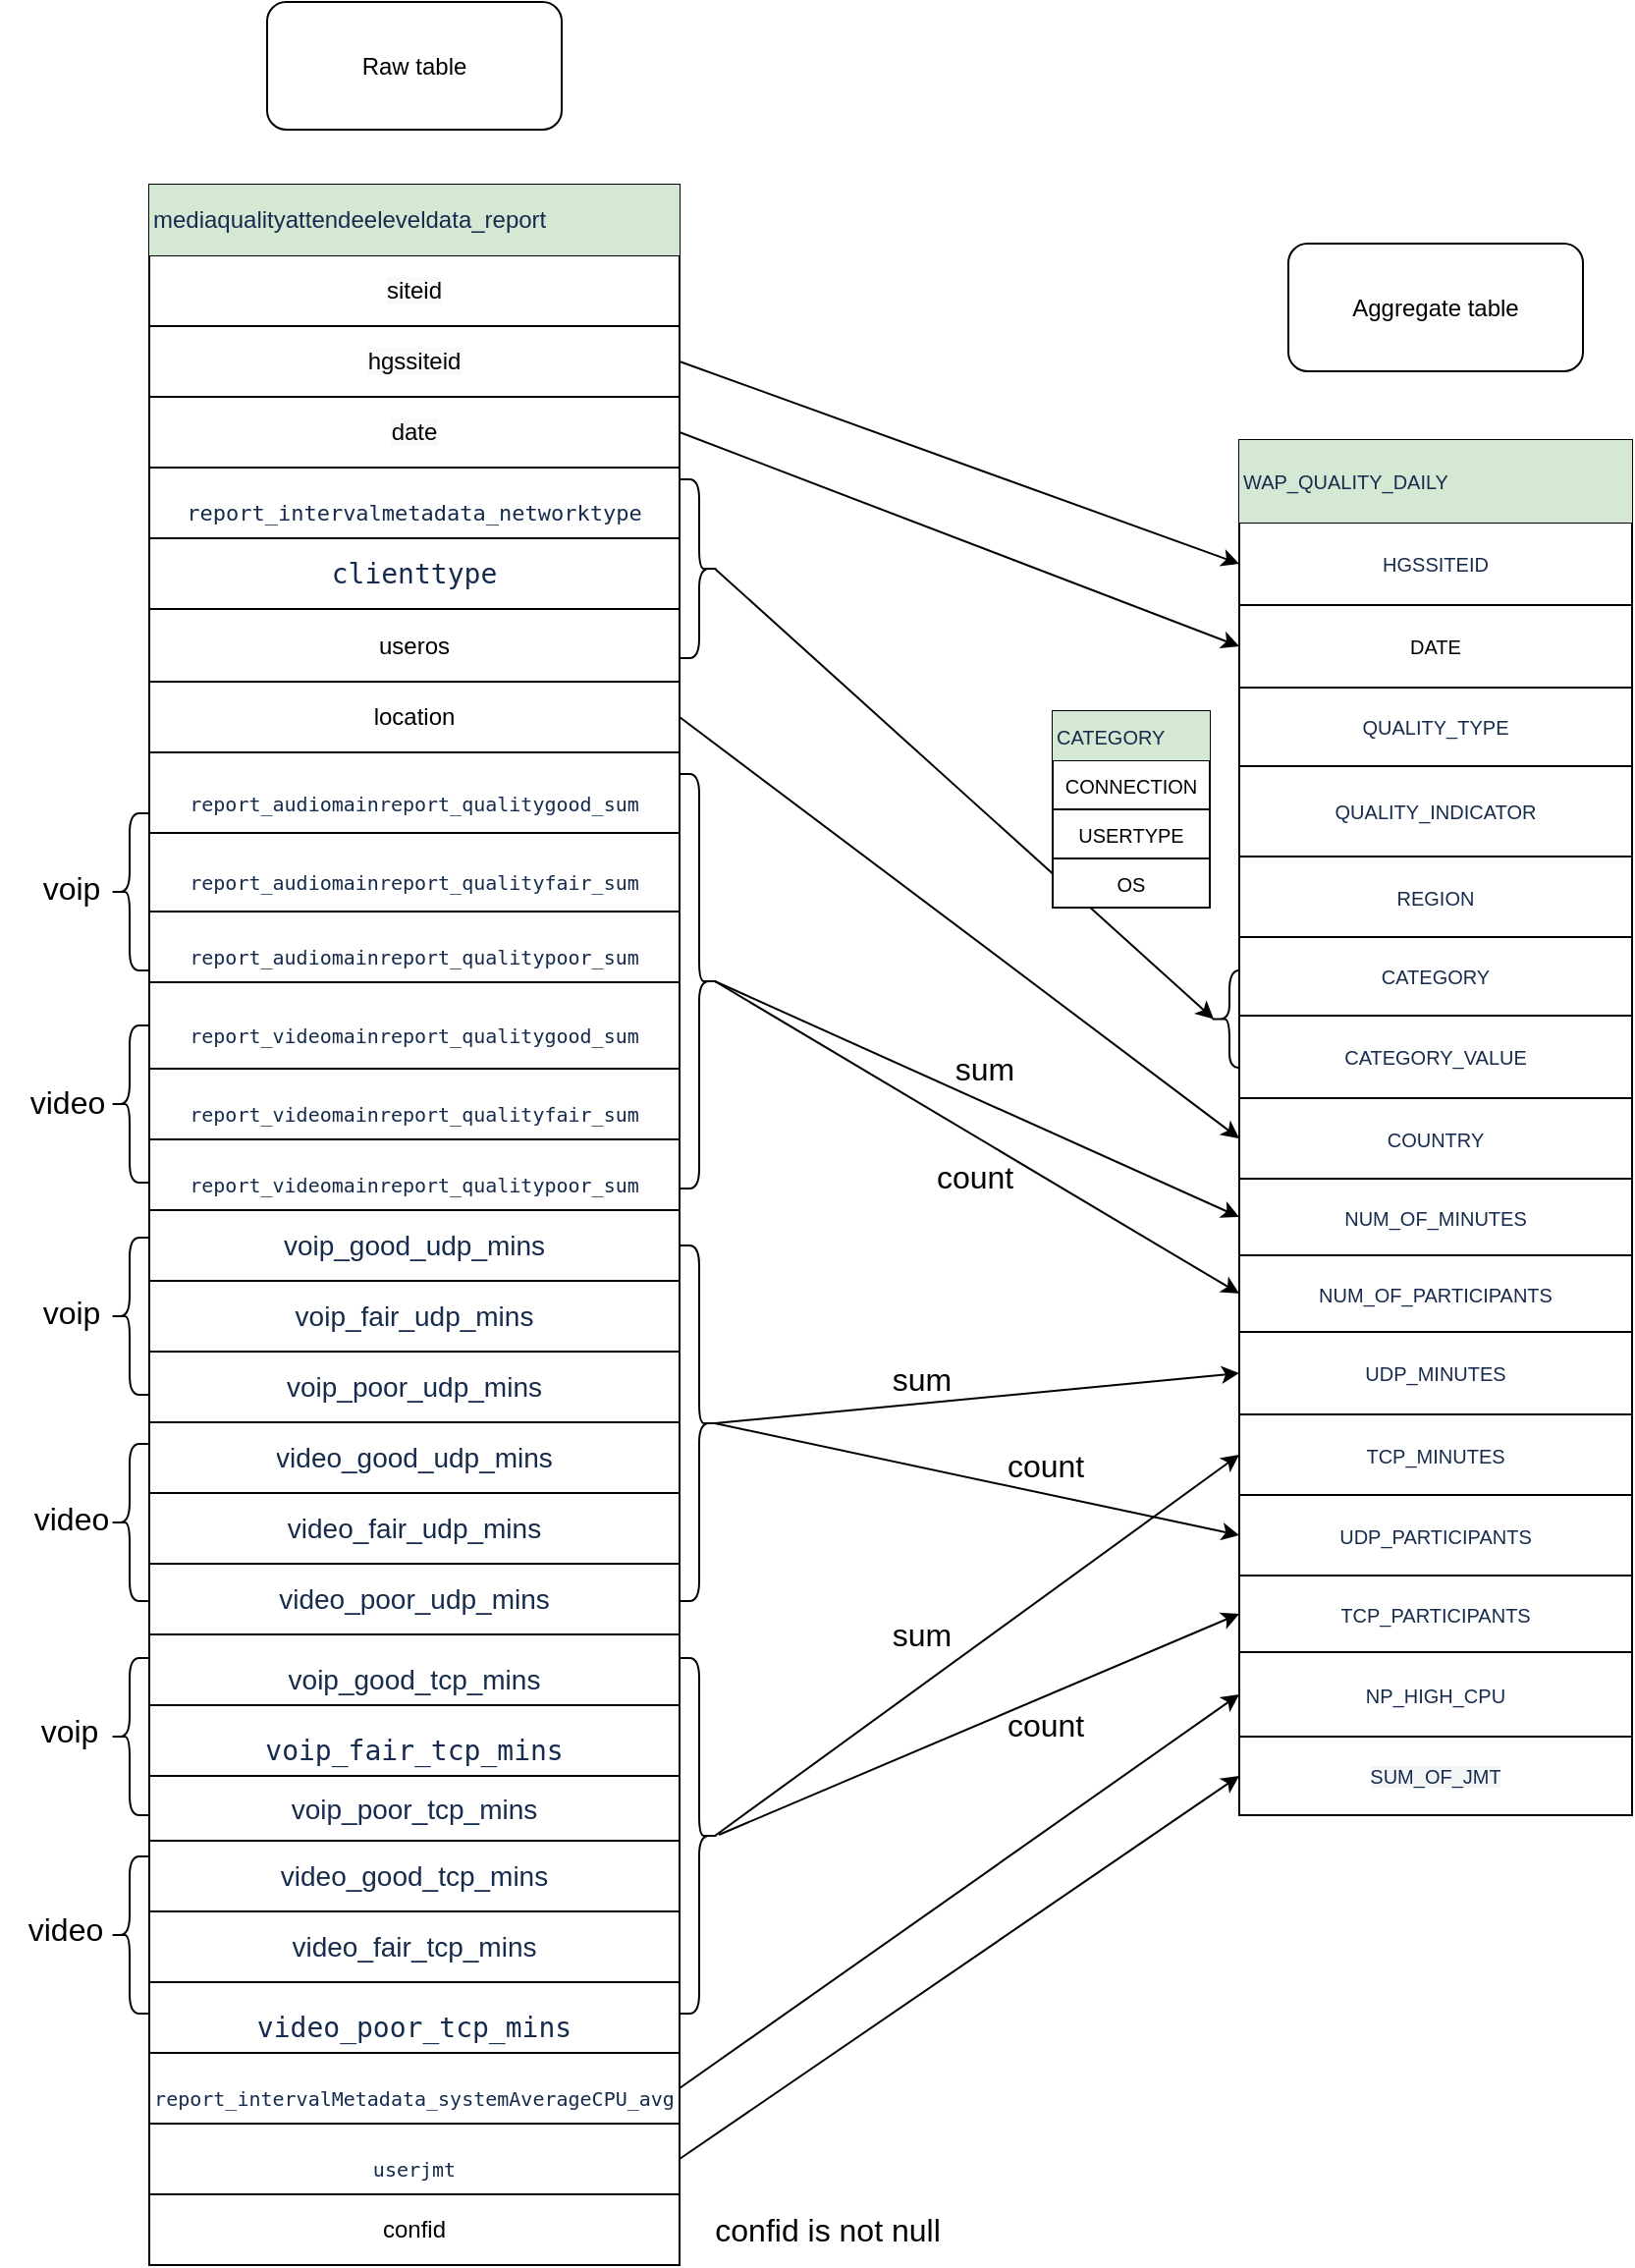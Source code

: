 <mxfile version="13.4.0" type="github"><diagram id="82k7jQ7cpxn6-IF9Bj4N" name="Page-1"><mxGraphModel dx="1694" dy="1186" grid="1" gridSize="10" guides="1" tooltips="1" connect="1" arrows="1" fold="1" page="1" pageScale="1" pageWidth="850" pageHeight="1100" math="0" shadow="0"><root><mxCell id="0"/><mxCell id="1" parent="0"/><mxCell id="Rd96cmOK5oIRjbtsd5r8-2" value="&lt;div style=&quot;text-align: left&quot;&gt;&lt;span&gt;Raw table&lt;/span&gt;&lt;/div&gt;" style="rounded=1;whiteSpace=wrap;html=1;" vertex="1" parent="1"><mxGeometry x="139" y="117" width="150" height="65" as="geometry"/></mxCell><mxCell id="Rd96cmOK5oIRjbtsd5r8-3" value="&lt;div&gt;&lt;span&gt;Aggregate table&lt;/span&gt;&lt;/div&gt;" style="rounded=1;whiteSpace=wrap;html=1;align=center;" vertex="1" parent="1"><mxGeometry x="659" y="240" width="150" height="65" as="geometry"/></mxCell><mxCell id="Rd96cmOK5oIRjbtsd5r8-137" value="" style="shape=curlyBracket;whiteSpace=wrap;html=1;rounded=1;shadow=0;labelBackgroundColor=none;fillColor=#ffffff;align=center;rotation=-180;" vertex="1" parent="1"><mxGeometry x="349" y="360" width="20" height="91" as="geometry"/></mxCell><mxCell id="Rd96cmOK5oIRjbtsd5r8-178" value="" style="endArrow=classic;html=1;entryX=0;entryY=0.5;entryDx=0;entryDy=0;exitX=1;exitY=0.5;exitDx=0;exitDy=0;" edge="1" parent="1" source="Rd96cmOK5oIRjbtsd5r8-90" target="Rd96cmOK5oIRjbtsd5r8-138"><mxGeometry width="50" height="50" relative="1" as="geometry"><mxPoint x="449" y="440" as="sourcePoint"/><mxPoint x="499" y="390" as="targetPoint"/></mxGeometry></mxCell><mxCell id="Rd96cmOK5oIRjbtsd5r8-179" value="" style="endArrow=classic;html=1;entryX=0;entryY=0.5;entryDx=0;entryDy=0;exitX=1;exitY=0.5;exitDx=0;exitDy=0;" edge="1" parent="1" source="Rd96cmOK5oIRjbtsd5r8-98" target="Rd96cmOK5oIRjbtsd5r8-140"><mxGeometry width="50" height="50" relative="1" as="geometry"><mxPoint x="449" y="475" as="sourcePoint"/><mxPoint x="519" y="430" as="targetPoint"/></mxGeometry></mxCell><mxCell id="Rd96cmOK5oIRjbtsd5r8-181" value="" style="endArrow=classic;html=1;entryX=0.1;entryY=0.5;entryDx=0;entryDy=0;exitX=0.1;exitY=0.5;exitDx=0;exitDy=0;exitPerimeter=0;entryPerimeter=0;" edge="1" parent="1" source="Rd96cmOK5oIRjbtsd5r8-137" target="Rd96cmOK5oIRjbtsd5r8-182"><mxGeometry width="50" height="50" relative="1" as="geometry"><mxPoint x="459" y="550" as="sourcePoint"/><mxPoint x="529" y="505" as="targetPoint"/></mxGeometry></mxCell><mxCell id="Rd96cmOK5oIRjbtsd5r8-182" value="" style="shape=curlyBracket;whiteSpace=wrap;html=1;rounded=1;shadow=0;labelBackgroundColor=none;fillColor=#ffffff;align=left;" vertex="1" parent="1"><mxGeometry x="619" y="610" width="20" height="49.5" as="geometry"/></mxCell><mxCell id="Rd96cmOK5oIRjbtsd5r8-238" value="" style="endArrow=classic;html=1;exitX=1;exitY=0.5;exitDx=0;exitDy=0;entryX=0;entryY=0.5;entryDx=0;entryDy=0;" edge="1" parent="1" source="Rd96cmOK5oIRjbtsd5r8-122" target="Rd96cmOK5oIRjbtsd5r8-236"><mxGeometry width="50" height="50" relative="1" as="geometry"><mxPoint x="349" y="678" as="sourcePoint"/><mxPoint x="619" y="691" as="targetPoint"/></mxGeometry></mxCell><mxCell id="Rd96cmOK5oIRjbtsd5r8-245" value="" style="shape=curlyBracket;whiteSpace=wrap;html=1;rounded=1;shadow=0;labelBackgroundColor=none;fillColor=#ffffff;align=center;rotation=-180;" vertex="1" parent="1"><mxGeometry x="349" y="510" width="20" height="211" as="geometry"/></mxCell><mxCell id="Rd96cmOK5oIRjbtsd5r8-246" value="" style="endArrow=classic;html=1;fontSize=10;exitX=0.1;exitY=0.5;exitDx=0;exitDy=0;exitPerimeter=0;entryX=0;entryY=0.5;entryDx=0;entryDy=0;" edge="1" parent="1" source="Rd96cmOK5oIRjbtsd5r8-245" target="Rd96cmOK5oIRjbtsd5r8-38"><mxGeometry width="50" height="50" relative="1" as="geometry"><mxPoint x="519" y="1060" as="sourcePoint"/><mxPoint x="569" y="1010" as="targetPoint"/></mxGeometry></mxCell><mxCell id="Rd96cmOK5oIRjbtsd5r8-247" value="" style="endArrow=classic;html=1;fontSize=10;entryX=0;entryY=0.5;entryDx=0;entryDy=0;exitX=0.1;exitY=0.5;exitDx=0;exitDy=0;exitPerimeter=0;" edge="1" parent="1" source="Rd96cmOK5oIRjbtsd5r8-245" target="Rd96cmOK5oIRjbtsd5r8-40"><mxGeometry width="50" height="50" relative="1" as="geometry"><mxPoint x="369" y="820" as="sourcePoint"/><mxPoint x="649" y="718.0" as="targetPoint"/></mxGeometry></mxCell><mxCell id="Rd96cmOK5oIRjbtsd5r8-248" value="&lt;font style=&quot;line-height: 100% ; font-weight: normal ; font-size: 16px&quot;&gt;count&lt;/font&gt;" style="text;strokeColor=none;fillColor=none;html=1;fontSize=24;fontStyle=1;verticalAlign=middle;align=center;shadow=0;labelBackgroundColor=none;" vertex="1" parent="1"><mxGeometry x="449" y="693" width="100" height="40" as="geometry"/></mxCell><mxCell id="Rd96cmOK5oIRjbtsd5r8-249" value="&lt;font style=&quot;line-height: 100% ; font-weight: normal ; font-size: 16px&quot;&gt;sum&lt;/font&gt;" style="text;strokeColor=none;fillColor=none;html=1;fontSize=24;fontStyle=1;verticalAlign=middle;align=center;shadow=0;labelBackgroundColor=none;" vertex="1" parent="1"><mxGeometry x="454" y="638" width="100" height="40" as="geometry"/></mxCell><mxCell id="Rd96cmOK5oIRjbtsd5r8-251" value="&lt;font style=&quot;line-height: 100% ; font-weight: normal ; font-size: 16px&quot;&gt;confid is not null&lt;/font&gt;" style="text;strokeColor=none;fillColor=none;html=1;fontSize=24;fontStyle=1;verticalAlign=middle;align=center;shadow=0;labelBackgroundColor=none;" vertex="1" parent="1"><mxGeometry x="374" y="1229" width="100" height="40" as="geometry"/></mxCell><mxCell id="Rd96cmOK5oIRjbtsd5r8-5" value="" style="shape=table;html=1;whiteSpace=wrap;startSize=0;container=1;collapsible=0;childLayout=tableLayout;fontSize=10;" vertex="1" parent="1"><mxGeometry x="79" y="210" width="270" height="1059" as="geometry"/></mxCell><mxCell id="Rd96cmOK5oIRjbtsd5r8-6" value="" style="shape=partialRectangle;html=1;whiteSpace=wrap;collapsible=0;dropTarget=0;pointerEvents=0;fillColor=none;top=0;left=0;bottom=0;right=0;points=[[0,0.5],[1,0.5]];portConstraint=eastwest;labelBackgroundColor=#00994D;" vertex="1" parent="Rd96cmOK5oIRjbtsd5r8-5"><mxGeometry width="270" height="36" as="geometry"/></mxCell><mxCell id="Rd96cmOK5oIRjbtsd5r8-7" value="&lt;span style=&quot;color: rgb(23, 43, 77); font-size: 12px;&quot;&gt;mediaqualityattendeeleveldata_report&lt;/span&gt;" style="shape=partialRectangle;html=1;whiteSpace=wrap;connectable=0;overflow=hidden;top=0;left=0;bottom=0;right=0;align=left;labelBackgroundColor=none;shadow=0;fillColor=#d5e8d4;strokeColor=#82b366;fontSize=12;" vertex="1" parent="Rd96cmOK5oIRjbtsd5r8-6"><mxGeometry width="270" height="36" as="geometry"/></mxCell><mxCell id="Rd96cmOK5oIRjbtsd5r8-104" style="shape=partialRectangle;html=1;whiteSpace=wrap;collapsible=0;dropTarget=0;pointerEvents=0;fillColor=none;top=0;left=0;bottom=0;right=0;points=[[0,0.5],[1,0.5]];portConstraint=eastwest;" vertex="1" parent="Rd96cmOK5oIRjbtsd5r8-5"><mxGeometry y="36" width="270" height="36" as="geometry"/></mxCell><mxCell id="Rd96cmOK5oIRjbtsd5r8-105" value="&lt;meta charset=&quot;utf-8&quot;&gt;&lt;span style=&quot;color: rgb(0, 0, 0); font-family: helvetica; font-size: 12px; font-style: normal; font-weight: 400; letter-spacing: normal; text-align: center; text-indent: 0px; text-transform: none; word-spacing: 0px; background-color: rgb(248, 249, 250); display: inline; float: none;&quot;&gt;siteid&lt;/span&gt;" style="shape=partialRectangle;html=1;whiteSpace=wrap;connectable=0;overflow=hidden;fillColor=none;top=0;left=0;bottom=0;right=0;" vertex="1" parent="Rd96cmOK5oIRjbtsd5r8-104"><mxGeometry width="270" height="36" as="geometry"/></mxCell><mxCell id="Rd96cmOK5oIRjbtsd5r8-90" style="shape=partialRectangle;html=1;whiteSpace=wrap;collapsible=0;dropTarget=0;pointerEvents=0;fillColor=none;top=0;left=0;bottom=0;right=0;points=[[0,0.5],[1,0.5]];portConstraint=eastwest;" vertex="1" parent="Rd96cmOK5oIRjbtsd5r8-5"><mxGeometry y="72" width="270" height="36" as="geometry"/></mxCell><mxCell id="Rd96cmOK5oIRjbtsd5r8-91" value="&lt;meta charset=&quot;utf-8&quot;&gt;&lt;span style=&quot;color: rgb(0, 0, 0); font-family: helvetica; font-size: 12px; font-style: normal; font-weight: 400; letter-spacing: normal; text-align: center; text-indent: 0px; text-transform: none; word-spacing: 0px; background-color: rgb(248, 249, 250); display: inline; float: none;&quot;&gt;hgssiteid&lt;/span&gt;" style="shape=partialRectangle;html=1;whiteSpace=wrap;connectable=0;overflow=hidden;fillColor=none;top=0;left=0;bottom=0;right=0;" vertex="1" parent="Rd96cmOK5oIRjbtsd5r8-90"><mxGeometry width="270" height="36" as="geometry"/></mxCell><mxCell id="Rd96cmOK5oIRjbtsd5r8-98" style="shape=partialRectangle;html=1;whiteSpace=wrap;collapsible=0;dropTarget=0;pointerEvents=0;fillColor=none;top=0;left=0;bottom=0;right=0;points=[[0,0.5],[1,0.5]];portConstraint=eastwest;" vertex="1" parent="Rd96cmOK5oIRjbtsd5r8-5"><mxGeometry y="108" width="270" height="36" as="geometry"/></mxCell><mxCell id="Rd96cmOK5oIRjbtsd5r8-99" value="&lt;meta charset=&quot;utf-8&quot;&gt;&lt;span style=&quot;color: rgb(0, 0, 0); font-family: helvetica; font-size: 12px; font-style: normal; font-weight: 400; letter-spacing: normal; text-align: center; text-indent: 0px; text-transform: none; word-spacing: 0px; background-color: rgb(248, 249, 250); display: inline; float: none;&quot;&gt;date&lt;/span&gt;" style="shape=partialRectangle;html=1;whiteSpace=wrap;connectable=0;overflow=hidden;fillColor=none;top=0;left=0;bottom=0;right=0;" vertex="1" parent="Rd96cmOK5oIRjbtsd5r8-98"><mxGeometry width="270" height="36" as="geometry"/></mxCell><mxCell id="Rd96cmOK5oIRjbtsd5r8-102" style="shape=partialRectangle;html=1;whiteSpace=wrap;collapsible=0;dropTarget=0;pointerEvents=0;fillColor=none;top=0;left=0;bottom=0;right=0;points=[[0,0.5],[1,0.5]];portConstraint=eastwest;" vertex="1" parent="Rd96cmOK5oIRjbtsd5r8-5"><mxGeometry y="144" width="270" height="36" as="geometry"/></mxCell><mxCell id="Rd96cmOK5oIRjbtsd5r8-103" value="&lt;pre style=&quot;margin-top: 10px; margin-bottom: 0px; padding: 0px; font-family: confluenceinstalledfont, monospace; color: rgb(23, 43, 77); font-size: 11px; text-align: left; background-color: rgb(255, 255, 255);&quot;&gt;report_intervalmetadata_networktype&lt;/pre&gt;" style="shape=partialRectangle;html=1;whiteSpace=wrap;connectable=0;overflow=hidden;fillColor=none;top=0;left=0;bottom=0;right=0;fontSize=11;" vertex="1" parent="Rd96cmOK5oIRjbtsd5r8-102"><mxGeometry width="270" height="36" as="geometry"/></mxCell><mxCell id="Rd96cmOK5oIRjbtsd5r8-100" style="shape=partialRectangle;html=1;whiteSpace=wrap;collapsible=0;dropTarget=0;pointerEvents=0;fillColor=none;top=0;left=0;bottom=0;right=0;points=[[0,0.5],[1,0.5]];portConstraint=eastwest;" vertex="1" parent="Rd96cmOK5oIRjbtsd5r8-5"><mxGeometry y="180" width="270" height="36" as="geometry"/></mxCell><mxCell id="Rd96cmOK5oIRjbtsd5r8-101" value="&lt;pre style=&quot;margin-top: 0px ; margin-bottom: 0px ; padding: 0px ; font-family: &amp;#34;confluenceinstalledfont&amp;#34; , monospace ; color: rgb(23 , 43 , 77) ; font-size: 14px ; text-align: left ; background-color: rgb(255 , 255 , 255)&quot;&gt;clienttype&lt;/pre&gt;" style="shape=partialRectangle;html=1;whiteSpace=wrap;connectable=0;overflow=hidden;fillColor=none;top=0;left=0;bottom=0;right=0;" vertex="1" parent="Rd96cmOK5oIRjbtsd5r8-100"><mxGeometry width="270" height="36" as="geometry"/></mxCell><mxCell id="Rd96cmOK5oIRjbtsd5r8-94" style="shape=partialRectangle;html=1;whiteSpace=wrap;collapsible=0;dropTarget=0;pointerEvents=0;fillColor=none;top=0;left=0;bottom=0;right=0;points=[[0,0.5],[1,0.5]];portConstraint=eastwest;" vertex="1" parent="Rd96cmOK5oIRjbtsd5r8-5"><mxGeometry y="216" width="270" height="37" as="geometry"/></mxCell><mxCell id="Rd96cmOK5oIRjbtsd5r8-95" value="&lt;span&gt;useros&lt;/span&gt;" style="shape=partialRectangle;html=1;whiteSpace=wrap;connectable=0;overflow=hidden;fillColor=none;top=0;left=0;bottom=0;right=0;" vertex="1" parent="Rd96cmOK5oIRjbtsd5r8-94"><mxGeometry width="270" height="37" as="geometry"/></mxCell><mxCell id="Rd96cmOK5oIRjbtsd5r8-122" style="shape=partialRectangle;html=1;whiteSpace=wrap;collapsible=0;dropTarget=0;pointerEvents=0;fillColor=none;top=0;left=0;bottom=0;right=0;points=[[0,0.5],[1,0.5]];portConstraint=eastwest;" vertex="1" parent="Rd96cmOK5oIRjbtsd5r8-5"><mxGeometry y="253" width="270" height="36" as="geometry"/></mxCell><mxCell id="Rd96cmOK5oIRjbtsd5r8-123" value="location" style="shape=partialRectangle;html=1;whiteSpace=wrap;connectable=0;overflow=hidden;fillColor=none;top=0;left=0;bottom=0;right=0;" vertex="1" parent="Rd96cmOK5oIRjbtsd5r8-122"><mxGeometry width="270" height="36" as="geometry"/></mxCell><mxCell id="Rd96cmOK5oIRjbtsd5r8-120" style="shape=partialRectangle;html=1;whiteSpace=wrap;collapsible=0;dropTarget=0;pointerEvents=0;fillColor=none;top=0;left=0;bottom=0;right=0;points=[[0,0.5],[1,0.5]];portConstraint=eastwest;" vertex="1" parent="Rd96cmOK5oIRjbtsd5r8-5"><mxGeometry y="289" width="270" height="41" as="geometry"/></mxCell><mxCell id="Rd96cmOK5oIRjbtsd5r8-121" value="&lt;pre style=&quot;color: rgb(23, 43, 77); font-size: 10px; text-align: left; margin-top: 10px; margin-bottom: 0px; padding: 0px; font-family: confluenceinstalledfont, monospace;&quot;&gt;report_audiomainreport_qualitygood_sum&lt;/pre&gt;" style="shape=partialRectangle;html=1;whiteSpace=wrap;connectable=0;overflow=hidden;fillColor=none;top=0;left=0;bottom=0;right=0;fontSize=10;" vertex="1" parent="Rd96cmOK5oIRjbtsd5r8-120"><mxGeometry width="270" height="41" as="geometry"/></mxCell><mxCell id="Rd96cmOK5oIRjbtsd5r8-116" style="shape=partialRectangle;html=1;whiteSpace=wrap;collapsible=0;dropTarget=0;pointerEvents=0;fillColor=none;top=0;left=0;bottom=0;right=0;points=[[0,0.5],[1,0.5]];portConstraint=eastwest;fontSize=10;" vertex="1" parent="Rd96cmOK5oIRjbtsd5r8-5"><mxGeometry y="330" width="270" height="40" as="geometry"/></mxCell><mxCell id="Rd96cmOK5oIRjbtsd5r8-117" value="&lt;pre style=&quot;color: rgb(23, 43, 77); font-size: 10px; text-align: left; margin-top: 10px; margin-bottom: 0px; padding: 0px; font-family: confluenceinstalledfont, monospace;&quot;&gt;report_audiomainreport_qualityfair_sum&lt;/pre&gt;" style="shape=partialRectangle;html=1;whiteSpace=wrap;connectable=0;overflow=hidden;fillColor=none;top=0;left=0;bottom=0;right=0;fontSize=10;" vertex="1" parent="Rd96cmOK5oIRjbtsd5r8-116"><mxGeometry width="270" height="40" as="geometry"/></mxCell><mxCell id="Rd96cmOK5oIRjbtsd5r8-126" style="shape=partialRectangle;html=1;whiteSpace=wrap;collapsible=0;dropTarget=0;pointerEvents=0;fillColor=none;top=0;left=0;bottom=0;right=0;points=[[0,0.5],[1,0.5]];portConstraint=eastwest;" vertex="1" parent="Rd96cmOK5oIRjbtsd5r8-5"><mxGeometry y="370" width="270" height="36" as="geometry"/></mxCell><mxCell id="Rd96cmOK5oIRjbtsd5r8-127" value="&lt;meta charset=&quot;utf-8&quot; style=&quot;font-size: 10px;&quot;&gt;&lt;pre style=&quot;color: rgb(23, 43, 77); font-size: 10px; font-style: normal; font-weight: 400; letter-spacing: normal; text-align: left; text-indent: 0px; text-transform: none; word-spacing: 0px; margin-top: 10px; margin-bottom: 0px; padding: 0px; font-family: confluenceinstalledfont, monospace;&quot;&gt;report_audiomainreport_qualitypoor_sum&lt;/pre&gt;" style="shape=partialRectangle;html=1;whiteSpace=wrap;connectable=0;overflow=hidden;fillColor=none;top=0;left=0;bottom=0;right=0;fontSize=10;" vertex="1" parent="Rd96cmOK5oIRjbtsd5r8-126"><mxGeometry width="270" height="36" as="geometry"/></mxCell><mxCell id="Rd96cmOK5oIRjbtsd5r8-124" style="shape=partialRectangle;html=1;whiteSpace=wrap;collapsible=0;dropTarget=0;pointerEvents=0;fillColor=none;top=0;left=0;bottom=0;right=0;points=[[0,0.5],[1,0.5]];portConstraint=eastwest;" vertex="1" parent="Rd96cmOK5oIRjbtsd5r8-5"><mxGeometry y="406" width="270" height="44" as="geometry"/></mxCell><mxCell id="Rd96cmOK5oIRjbtsd5r8-125" value="&lt;pre style=&quot;margin-top: 10px; margin-bottom: 0px; padding: 0px; font-family: confluenceinstalledfont, monospace; color: rgb(23, 43, 77); font-size: 10px; text-align: left; background-color: rgb(255, 255, 255);&quot;&gt;report_videomainreport_qualitygood_sum&lt;/pre&gt;" style="shape=partialRectangle;html=1;whiteSpace=wrap;connectable=0;overflow=hidden;fillColor=none;top=0;left=0;bottom=0;right=0;fontSize=10;" vertex="1" parent="Rd96cmOK5oIRjbtsd5r8-124"><mxGeometry width="270" height="44" as="geometry"/></mxCell><mxCell id="Rd96cmOK5oIRjbtsd5r8-128" style="shape=partialRectangle;html=1;whiteSpace=wrap;collapsible=0;dropTarget=0;pointerEvents=0;fillColor=none;top=0;left=0;bottom=0;right=0;points=[[0,0.5],[1,0.5]];portConstraint=eastwest;" vertex="1" parent="Rd96cmOK5oIRjbtsd5r8-5"><mxGeometry y="450" width="270" height="36" as="geometry"/></mxCell><mxCell id="Rd96cmOK5oIRjbtsd5r8-129" value="&lt;pre style=&quot;margin-top: 10px; margin-bottom: 0px; padding: 0px; font-family: confluenceinstalledfont, monospace; color: rgb(23, 43, 77); font-size: 10px; text-align: left; background-color: rgb(255, 255, 255);&quot;&gt;report_videomainreport_qualityfair_sum&lt;/pre&gt;" style="shape=partialRectangle;html=1;whiteSpace=wrap;connectable=0;overflow=hidden;fillColor=none;top=0;left=0;bottom=0;right=0;fontSize=10;" vertex="1" parent="Rd96cmOK5oIRjbtsd5r8-128"><mxGeometry width="270" height="36" as="geometry"/></mxCell><mxCell id="Rd96cmOK5oIRjbtsd5r8-130" style="shape=partialRectangle;html=1;whiteSpace=wrap;collapsible=0;dropTarget=0;pointerEvents=0;fillColor=none;top=0;left=0;bottom=0;right=0;points=[[0,0.5],[1,0.5]];portConstraint=eastwest;" vertex="1" parent="Rd96cmOK5oIRjbtsd5r8-5"><mxGeometry y="486" width="270" height="36" as="geometry"/></mxCell><mxCell id="Rd96cmOK5oIRjbtsd5r8-131" value="&lt;pre style=&quot;margin-top: 10px; margin-bottom: 0px; padding: 0px; font-family: confluenceinstalledfont, monospace; color: rgb(23, 43, 77); font-size: 10px; text-align: left; background-color: rgb(255, 255, 255);&quot;&gt;report_videomainreport_qualitypoor_sum&lt;/pre&gt;" style="shape=partialRectangle;html=1;whiteSpace=wrap;connectable=0;overflow=hidden;fillColor=none;top=0;left=0;bottom=0;right=0;fontSize=10;" vertex="1" parent="Rd96cmOK5oIRjbtsd5r8-130"><mxGeometry width="270" height="36" as="geometry"/></mxCell><mxCell id="Rd96cmOK5oIRjbtsd5r8-262" style="shape=partialRectangle;html=1;whiteSpace=wrap;collapsible=0;dropTarget=0;pointerEvents=0;fillColor=none;top=0;left=0;bottom=0;right=0;points=[[0,0.5],[1,0.5]];portConstraint=eastwest;" vertex="1" parent="Rd96cmOK5oIRjbtsd5r8-5"><mxGeometry y="522" width="270" height="36" as="geometry"/></mxCell><mxCell id="Rd96cmOK5oIRjbtsd5r8-263" value="&lt;span style=&quot;color: rgb(23 , 43 , 77) ; font-family: , , &amp;#34;segoe ui&amp;#34; , &amp;#34;roboto&amp;#34; , &amp;#34;oxygen&amp;#34; , &amp;#34;ubuntu&amp;#34; , &amp;#34;fira sans&amp;#34; , &amp;#34;droid sans&amp;#34; , &amp;#34;helvetica neue&amp;#34; , sans-serif ; font-size: 14px ; text-align: left ; background-color: rgb(255 , 255 , 255)&quot;&gt;voip_good_udp_mins&lt;/span&gt;" style="shape=partialRectangle;html=1;whiteSpace=wrap;connectable=0;overflow=hidden;fillColor=none;top=0;left=0;bottom=0;right=0;fontSize=10;" vertex="1" parent="Rd96cmOK5oIRjbtsd5r8-262"><mxGeometry width="270" height="36" as="geometry"/></mxCell><mxCell id="Rd96cmOK5oIRjbtsd5r8-260" style="shape=partialRectangle;html=1;whiteSpace=wrap;collapsible=0;dropTarget=0;pointerEvents=0;fillColor=none;top=0;left=0;bottom=0;right=0;points=[[0,0.5],[1,0.5]];portConstraint=eastwest;" vertex="1" parent="Rd96cmOK5oIRjbtsd5r8-5"><mxGeometry y="558" width="270" height="36" as="geometry"/></mxCell><mxCell id="Rd96cmOK5oIRjbtsd5r8-261" value="&lt;span style=&quot;color: rgb(23 , 43 , 77) ; font-family: , , &amp;#34;segoe ui&amp;#34; , &amp;#34;roboto&amp;#34; , &amp;#34;oxygen&amp;#34; , &amp;#34;ubuntu&amp;#34; , &amp;#34;fira sans&amp;#34; , &amp;#34;droid sans&amp;#34; , &amp;#34;helvetica neue&amp;#34; , sans-serif ; font-size: 14px ; text-align: left ; background-color: rgb(255 , 255 , 255)&quot;&gt;voip_fair_udp_mins&lt;/span&gt;" style="shape=partialRectangle;html=1;whiteSpace=wrap;connectable=0;overflow=hidden;fillColor=none;top=0;left=0;bottom=0;right=0;fontSize=10;" vertex="1" parent="Rd96cmOK5oIRjbtsd5r8-260"><mxGeometry width="270" height="36" as="geometry"/></mxCell><mxCell id="Rd96cmOK5oIRjbtsd5r8-258" style="shape=partialRectangle;html=1;whiteSpace=wrap;collapsible=0;dropTarget=0;pointerEvents=0;fillColor=none;top=0;left=0;bottom=0;right=0;points=[[0,0.5],[1,0.5]];portConstraint=eastwest;" vertex="1" parent="Rd96cmOK5oIRjbtsd5r8-5"><mxGeometry y="594" width="270" height="36" as="geometry"/></mxCell><mxCell id="Rd96cmOK5oIRjbtsd5r8-259" value="&lt;span style=&quot;color: rgb(23 , 43 , 77) ; font-family: , , &amp;#34;segoe ui&amp;#34; , &amp;#34;roboto&amp;#34; , &amp;#34;oxygen&amp;#34; , &amp;#34;ubuntu&amp;#34; , &amp;#34;fira sans&amp;#34; , &amp;#34;droid sans&amp;#34; , &amp;#34;helvetica neue&amp;#34; , sans-serif ; font-size: 14px ; text-align: left ; background-color: rgb(255 , 255 , 255)&quot;&gt;voip_poor_udp_mins&lt;/span&gt;" style="shape=partialRectangle;html=1;whiteSpace=wrap;connectable=0;overflow=hidden;fillColor=none;top=0;left=0;bottom=0;right=0;fontSize=10;" vertex="1" parent="Rd96cmOK5oIRjbtsd5r8-258"><mxGeometry width="270" height="36" as="geometry"/></mxCell><mxCell id="Rd96cmOK5oIRjbtsd5r8-256" style="shape=partialRectangle;html=1;whiteSpace=wrap;collapsible=0;dropTarget=0;pointerEvents=0;fillColor=none;top=0;left=0;bottom=0;right=0;points=[[0,0.5],[1,0.5]];portConstraint=eastwest;" vertex="1" parent="Rd96cmOK5oIRjbtsd5r8-5"><mxGeometry y="630" width="270" height="36" as="geometry"/></mxCell><mxCell id="Rd96cmOK5oIRjbtsd5r8-257" value="&lt;span style=&quot;color: rgb(23 , 43 , 77) ; font-family: , , &amp;#34;segoe ui&amp;#34; , &amp;#34;roboto&amp;#34; , &amp;#34;oxygen&amp;#34; , &amp;#34;ubuntu&amp;#34; , &amp;#34;fira sans&amp;#34; , &amp;#34;droid sans&amp;#34; , &amp;#34;helvetica neue&amp;#34; , sans-serif ; font-size: 14px ; text-align: left ; background-color: rgb(255 , 255 , 255)&quot;&gt;video_good_udp_mins&lt;/span&gt;" style="shape=partialRectangle;html=1;whiteSpace=wrap;connectable=0;overflow=hidden;fillColor=none;top=0;left=0;bottom=0;right=0;fontSize=10;" vertex="1" parent="Rd96cmOK5oIRjbtsd5r8-256"><mxGeometry width="270" height="36" as="geometry"/></mxCell><mxCell id="Rd96cmOK5oIRjbtsd5r8-254" style="shape=partialRectangle;html=1;whiteSpace=wrap;collapsible=0;dropTarget=0;pointerEvents=0;fillColor=none;top=0;left=0;bottom=0;right=0;points=[[0,0.5],[1,0.5]];portConstraint=eastwest;" vertex="1" parent="Rd96cmOK5oIRjbtsd5r8-5"><mxGeometry y="666" width="270" height="36" as="geometry"/></mxCell><mxCell id="Rd96cmOK5oIRjbtsd5r8-255" value="&lt;span style=&quot;color: rgb(23 , 43 , 77) ; font-family: , , &amp;#34;segoe ui&amp;#34; , &amp;#34;roboto&amp;#34; , &amp;#34;oxygen&amp;#34; , &amp;#34;ubuntu&amp;#34; , &amp;#34;fira sans&amp;#34; , &amp;#34;droid sans&amp;#34; , &amp;#34;helvetica neue&amp;#34; , sans-serif ; font-size: 14px ; text-align: left ; background-color: rgb(255 , 255 , 255)&quot;&gt;video_fair_udp_mins&lt;/span&gt;" style="shape=partialRectangle;html=1;whiteSpace=wrap;connectable=0;overflow=hidden;fillColor=none;top=0;left=0;bottom=0;right=0;fontSize=10;" vertex="1" parent="Rd96cmOK5oIRjbtsd5r8-254"><mxGeometry width="270" height="36" as="geometry"/></mxCell><mxCell id="Rd96cmOK5oIRjbtsd5r8-252" style="shape=partialRectangle;html=1;whiteSpace=wrap;collapsible=0;dropTarget=0;pointerEvents=0;fillColor=none;top=0;left=0;bottom=0;right=0;points=[[0,0.5],[1,0.5]];portConstraint=eastwest;" vertex="1" parent="Rd96cmOK5oIRjbtsd5r8-5"><mxGeometry y="702" width="270" height="36" as="geometry"/></mxCell><mxCell id="Rd96cmOK5oIRjbtsd5r8-253" value="&lt;span style=&quot;color: rgb(23 , 43 , 77) ; font-family: , , &amp;#34;segoe ui&amp;#34; , &amp;#34;roboto&amp;#34; , &amp;#34;oxygen&amp;#34; , &amp;#34;ubuntu&amp;#34; , &amp;#34;fira sans&amp;#34; , &amp;#34;droid sans&amp;#34; , &amp;#34;helvetica neue&amp;#34; , sans-serif ; font-size: 14px ; text-align: left ; background-color: rgb(255 , 255 , 255)&quot;&gt;video_poor_udp_mins&lt;/span&gt;" style="shape=partialRectangle;html=1;whiteSpace=wrap;connectable=0;overflow=hidden;fillColor=none;top=0;left=0;bottom=0;right=0;fontSize=10;" vertex="1" parent="Rd96cmOK5oIRjbtsd5r8-252"><mxGeometry width="270" height="36" as="geometry"/></mxCell><mxCell id="Rd96cmOK5oIRjbtsd5r8-132" style="shape=partialRectangle;html=1;whiteSpace=wrap;collapsible=0;dropTarget=0;pointerEvents=0;fillColor=none;top=0;left=0;bottom=0;right=0;points=[[0,0.5],[1,0.5]];portConstraint=eastwest;" vertex="1" parent="Rd96cmOK5oIRjbtsd5r8-5"><mxGeometry y="738" width="270" height="36" as="geometry"/></mxCell><mxCell id="Rd96cmOK5oIRjbtsd5r8-133" value="&lt;pre style=&quot;margin-top: 10px ; margin-bottom: 0px ; padding: 0px ; font-family: &amp;#34;confluenceinstalledfont&amp;#34; , monospace ; color: rgb(23 , 43 , 77) ; font-size: 10px ; text-align: left ; background-color: rgb(255 , 255 , 255)&quot;&gt;&lt;span style=&quot;font-family: &amp;#34;helvetica&amp;#34; ; font-size: 14px&quot;&gt;voip_good_tcp_mins&lt;/span&gt;&lt;br&gt;&lt;/pre&gt;" style="shape=partialRectangle;html=1;whiteSpace=wrap;connectable=0;overflow=hidden;fillColor=none;top=0;left=0;bottom=0;right=0;fontSize=10;" vertex="1" parent="Rd96cmOK5oIRjbtsd5r8-132"><mxGeometry width="270" height="36" as="geometry"/></mxCell><mxCell id="Rd96cmOK5oIRjbtsd5r8-112" style="shape=partialRectangle;html=1;whiteSpace=wrap;collapsible=0;dropTarget=0;pointerEvents=0;fillColor=none;top=0;left=0;bottom=0;right=0;points=[[0,0.5],[1,0.5]];portConstraint=eastwest;" vertex="1" parent="Rd96cmOK5oIRjbtsd5r8-5"><mxGeometry y="774" width="270" height="36" as="geometry"/></mxCell><mxCell id="Rd96cmOK5oIRjbtsd5r8-113" value="&lt;pre style=&quot;margin-top: 10px ; margin-bottom: 0px ; padding: 0px ; font-family: &amp;#34;confluenceinstalledfont&amp;#34; , monospace ; color: rgb(23 , 43 , 77) ; font-size: 10px ; text-align: left ; background-color: rgb(255 , 255 , 255)&quot;&gt;&lt;span style=&quot;font-family: , , &amp;#34;segoe ui&amp;#34; , &amp;#34;roboto&amp;#34; , &amp;#34;oxygen&amp;#34; , &amp;#34;ubuntu&amp;#34; , &amp;#34;fira sans&amp;#34; , &amp;#34;droid sans&amp;#34; , &amp;#34;helvetica neue&amp;#34; , sans-serif ; font-size: 14px&quot;&gt;voip_fair_tcp_mins&lt;/span&gt;&lt;br&gt;&lt;/pre&gt;" style="shape=partialRectangle;html=1;whiteSpace=wrap;connectable=0;overflow=hidden;fillColor=none;top=0;left=0;bottom=0;right=0;fontSize=10;" vertex="1" parent="Rd96cmOK5oIRjbtsd5r8-112"><mxGeometry width="270" height="36" as="geometry"/></mxCell><mxCell id="Rd96cmOK5oIRjbtsd5r8-110" style="shape=partialRectangle;html=1;whiteSpace=wrap;collapsible=0;dropTarget=0;pointerEvents=0;fillColor=none;top=0;left=0;bottom=0;right=0;points=[[0,0.5],[1,0.5]];portConstraint=eastwest;" vertex="1" parent="Rd96cmOK5oIRjbtsd5r8-5"><mxGeometry y="810" width="270" height="33" as="geometry"/></mxCell><mxCell id="Rd96cmOK5oIRjbtsd5r8-111" value="&lt;span style=&quot;color: rgb(23 , 43 , 77) ; font-family: , , &amp;#34;segoe ui&amp;#34; , &amp;#34;roboto&amp;#34; , &amp;#34;oxygen&amp;#34; , &amp;#34;ubuntu&amp;#34; , &amp;#34;fira sans&amp;#34; , &amp;#34;droid sans&amp;#34; , &amp;#34;helvetica neue&amp;#34; , sans-serif ; font-size: 14px ; text-align: left ; background-color: rgb(255 , 255 , 255)&quot;&gt;voip_poor_tcp_mins&lt;/span&gt;" style="shape=partialRectangle;html=1;whiteSpace=wrap;connectable=0;overflow=hidden;fillColor=none;top=0;left=0;bottom=0;right=0;" vertex="1" parent="Rd96cmOK5oIRjbtsd5r8-110"><mxGeometry width="270" height="33" as="geometry"/></mxCell><mxCell id="Rd96cmOK5oIRjbtsd5r8-108" style="shape=partialRectangle;html=1;whiteSpace=wrap;collapsible=0;dropTarget=0;pointerEvents=0;fillColor=none;top=0;left=0;bottom=0;right=0;points=[[0,0.5],[1,0.5]];portConstraint=eastwest;" vertex="1" parent="Rd96cmOK5oIRjbtsd5r8-5"><mxGeometry y="843" width="270" height="36" as="geometry"/></mxCell><mxCell id="Rd96cmOK5oIRjbtsd5r8-109" value="&lt;span style=&quot;color: rgb(23 , 43 , 77) ; font-family: , , &amp;#34;segoe ui&amp;#34; , &amp;#34;roboto&amp;#34; , &amp;#34;oxygen&amp;#34; , &amp;#34;ubuntu&amp;#34; , &amp;#34;fira sans&amp;#34; , &amp;#34;droid sans&amp;#34; , &amp;#34;helvetica neue&amp;#34; , sans-serif ; font-size: 14px ; text-align: left ; background-color: rgb(255 , 255 , 255)&quot;&gt;video_good_tcp_mins&lt;/span&gt;" style="shape=partialRectangle;html=1;whiteSpace=wrap;connectable=0;overflow=hidden;fillColor=none;top=0;left=0;bottom=0;right=0;" vertex="1" parent="Rd96cmOK5oIRjbtsd5r8-108"><mxGeometry width="270" height="36" as="geometry"/></mxCell><mxCell id="Rd96cmOK5oIRjbtsd5r8-134" style="shape=partialRectangle;html=1;whiteSpace=wrap;collapsible=0;dropTarget=0;pointerEvents=0;fillColor=none;top=0;left=0;bottom=0;right=0;points=[[0,0.5],[1,0.5]];portConstraint=eastwest;" vertex="1" parent="Rd96cmOK5oIRjbtsd5r8-5"><mxGeometry y="879" width="270" height="36" as="geometry"/></mxCell><mxCell id="Rd96cmOK5oIRjbtsd5r8-135" value="&lt;span style=&quot;color: rgb(23 , 43 , 77) ; font-family: , , &amp;#34;segoe ui&amp;#34; , &amp;#34;roboto&amp;#34; , &amp;#34;oxygen&amp;#34; , &amp;#34;ubuntu&amp;#34; , &amp;#34;fira sans&amp;#34; , &amp;#34;droid sans&amp;#34; , &amp;#34;helvetica neue&amp;#34; , sans-serif ; font-size: 14px ; text-align: left ; background-color: rgb(255 , 255 , 255)&quot;&gt;video_fair_tcp_mins&lt;/span&gt;" style="shape=partialRectangle;html=1;whiteSpace=wrap;connectable=0;overflow=hidden;fillColor=none;top=0;left=0;bottom=0;right=0;" vertex="1" parent="Rd96cmOK5oIRjbtsd5r8-134"><mxGeometry width="270" height="36" as="geometry"/></mxCell><mxCell id="Rd96cmOK5oIRjbtsd5r8-72" style="shape=partialRectangle;html=1;whiteSpace=wrap;collapsible=0;dropTarget=0;pointerEvents=0;fillColor=none;top=0;left=0;bottom=0;right=0;points=[[0,0.5],[1,0.5]];portConstraint=eastwest;" vertex="1" parent="Rd96cmOK5oIRjbtsd5r8-5"><mxGeometry y="915" width="270" height="36" as="geometry"/></mxCell><mxCell id="Rd96cmOK5oIRjbtsd5r8-73" value="&lt;pre style=&quot;margin-top: 10px ; margin-bottom: 0px ; padding: 0px ; font-family: &amp;#34;confluenceinstalledfont&amp;#34; , monospace ; color: rgb(23 , 43 , 77) ; font-size: 14px ; text-align: left ; background-color: rgb(255 , 255 , 255)&quot;&gt;&lt;span style=&quot;font-family: , , &amp;#34;segoe ui&amp;#34; , &amp;#34;roboto&amp;#34; , &amp;#34;oxygen&amp;#34; , &amp;#34;ubuntu&amp;#34; , &amp;#34;fira sans&amp;#34; , &amp;#34;droid sans&amp;#34; , &amp;#34;helvetica neue&amp;#34; , sans-serif&quot;&gt;video_poor_tcp_mins&lt;/span&gt;&lt;br&gt;&lt;/pre&gt;" style="shape=partialRectangle;html=1;whiteSpace=wrap;connectable=0;overflow=hidden;fillColor=none;top=0;left=0;bottom=0;right=0;" vertex="1" parent="Rd96cmOK5oIRjbtsd5r8-72"><mxGeometry width="270" height="36" as="geometry"/></mxCell><mxCell id="Rd96cmOK5oIRjbtsd5r8-74" style="shape=partialRectangle;html=1;whiteSpace=wrap;collapsible=0;dropTarget=0;pointerEvents=0;fillColor=none;top=0;left=0;bottom=0;right=0;points=[[0,0.5],[1,0.5]];portConstraint=eastwest;" vertex="1" parent="Rd96cmOK5oIRjbtsd5r8-5"><mxGeometry y="951" width="270" height="36" as="geometry"/></mxCell><mxCell id="Rd96cmOK5oIRjbtsd5r8-75" value="&lt;pre style=&quot;font-size: 10px ; margin-top: 10px ; margin-bottom: 0px ; padding: 0px ; font-family: &amp;#34;confluenceinstalledfont&amp;#34; , monospace ; color: rgb(23 , 43 , 77) ; text-align: left ; background-color: rgb(255 , 255 , 255)&quot;&gt;report_intervalMetadata_systemAverageCPU_avg&lt;/pre&gt;" style="shape=partialRectangle;html=1;whiteSpace=wrap;connectable=0;overflow=hidden;fillColor=none;top=0;left=0;bottom=0;right=0;" vertex="1" parent="Rd96cmOK5oIRjbtsd5r8-74"><mxGeometry width="270" height="36" as="geometry"/></mxCell><mxCell id="Rd96cmOK5oIRjbtsd5r8-76" style="shape=partialRectangle;html=1;whiteSpace=wrap;collapsible=0;dropTarget=0;pointerEvents=0;fillColor=none;top=0;left=0;bottom=0;right=0;points=[[0,0.5],[1,0.5]];portConstraint=eastwest;" vertex="1" parent="Rd96cmOK5oIRjbtsd5r8-5"><mxGeometry y="987" width="270" height="36" as="geometry"/></mxCell><mxCell id="Rd96cmOK5oIRjbtsd5r8-77" value="&lt;pre style=&quot;margin-top: 0px ; margin-bottom: 0px ; padding: 0px ; font-family: &amp;#34;confluenceinstalledfont&amp;#34; , monospace ; color: rgb(23 , 43 , 77) ; font-size: 14px ; text-align: left ; background-color: rgb(255 , 255 , 255)&quot;&gt;&lt;pre style=&quot;font-size: 10px ; margin-top: 10px ; margin-bottom: 0px ; padding: 0px ; font-family: &amp;#34;confluenceinstalledfont&amp;#34; , monospace&quot;&gt;userjmt&lt;/pre&gt;&lt;/pre&gt;" style="shape=partialRectangle;html=1;whiteSpace=wrap;connectable=0;overflow=hidden;fillColor=none;top=0;left=0;bottom=0;right=0;" vertex="1" parent="Rd96cmOK5oIRjbtsd5r8-76"><mxGeometry width="270" height="36" as="geometry"/></mxCell><mxCell id="Rd96cmOK5oIRjbtsd5r8-78" style="shape=partialRectangle;html=1;whiteSpace=wrap;collapsible=0;dropTarget=0;pointerEvents=0;fillColor=none;top=0;left=0;bottom=0;right=0;points=[[0,0.5],[1,0.5]];portConstraint=eastwest;" vertex="1" parent="Rd96cmOK5oIRjbtsd5r8-5"><mxGeometry y="1023" width="270" height="36" as="geometry"/></mxCell><mxCell id="Rd96cmOK5oIRjbtsd5r8-79" value="confid" style="shape=partialRectangle;html=1;whiteSpace=wrap;connectable=0;overflow=hidden;fillColor=none;top=0;left=0;bottom=0;right=0;" vertex="1" parent="Rd96cmOK5oIRjbtsd5r8-78"><mxGeometry width="270" height="36" as="geometry"/></mxCell><mxCell id="Rd96cmOK5oIRjbtsd5r8-31" value="" style="shape=table;html=1;whiteSpace=wrap;startSize=0;container=1;collapsible=0;childLayout=tableLayout;align=left;fontSize=10;" vertex="1" parent="1"><mxGeometry x="634" y="340" width="200" height="700" as="geometry"/></mxCell><mxCell id="Rd96cmOK5oIRjbtsd5r8-32" value="" style="shape=partialRectangle;html=1;whiteSpace=wrap;collapsible=0;dropTarget=0;pointerEvents=0;fillColor=none;top=0;left=0;bottom=0;right=0;points=[[0,0.5],[1,0.5]];portConstraint=eastwest;" vertex="1" parent="Rd96cmOK5oIRjbtsd5r8-31"><mxGeometry width="200" height="42" as="geometry"/></mxCell><mxCell id="Rd96cmOK5oIRjbtsd5r8-33" value="&lt;span style=&quot;color: rgb(23 , 43 , 77)&quot;&gt;&lt;font style=&quot;font-size: 10px&quot;&gt;WAP_QUALITY_DAILY&lt;/font&gt;&lt;/span&gt;" style="shape=partialRectangle;html=1;whiteSpace=wrap;connectable=0;overflow=hidden;fillColor=#d5e8d4;top=0;left=0;bottom=0;right=0;align=left;strokeColor=#82b366;" vertex="1" parent="Rd96cmOK5oIRjbtsd5r8-32"><mxGeometry width="200" height="42" as="geometry"/></mxCell><mxCell id="Rd96cmOK5oIRjbtsd5r8-138" style="shape=partialRectangle;html=1;whiteSpace=wrap;collapsible=0;dropTarget=0;pointerEvents=0;fillColor=none;top=0;left=0;bottom=0;right=0;points=[[0,0.5],[1,0.5]];portConstraint=eastwest;" vertex="1" parent="Rd96cmOK5oIRjbtsd5r8-31"><mxGeometry y="42" width="200" height="42" as="geometry"/></mxCell><mxCell id="Rd96cmOK5oIRjbtsd5r8-139" value="&lt;span style=&quot;color: rgb(23 , 43 , 77) ; text-align: left ; background-color: rgb(255 , 255 , 255)&quot;&gt;&lt;font style=&quot;font-size: 10px&quot;&gt;HGSSITEID&lt;/font&gt;&lt;/span&gt;" style="shape=partialRectangle;html=1;whiteSpace=wrap;connectable=0;overflow=hidden;fillColor=none;top=0;left=0;bottom=0;right=0;" vertex="1" parent="Rd96cmOK5oIRjbtsd5r8-138"><mxGeometry width="200" height="42" as="geometry"/></mxCell><mxCell id="Rd96cmOK5oIRjbtsd5r8-140" style="shape=partialRectangle;html=1;whiteSpace=wrap;collapsible=0;dropTarget=0;pointerEvents=0;fillColor=none;top=0;left=0;bottom=0;right=0;points=[[0,0.5],[1,0.5]];portConstraint=eastwest;" vertex="1" parent="Rd96cmOK5oIRjbtsd5r8-31"><mxGeometry y="84" width="200" height="42" as="geometry"/></mxCell><mxCell id="Rd96cmOK5oIRjbtsd5r8-141" value="DATE" style="shape=partialRectangle;html=1;whiteSpace=wrap;connectable=0;overflow=hidden;fillColor=none;top=0;left=0;bottom=0;right=0;fontSize=10;" vertex="1" parent="Rd96cmOK5oIRjbtsd5r8-140"><mxGeometry width="200" height="42" as="geometry"/></mxCell><mxCell id="Rd96cmOK5oIRjbtsd5r8-142" style="shape=partialRectangle;html=1;whiteSpace=wrap;collapsible=0;dropTarget=0;pointerEvents=0;fillColor=none;top=0;left=0;bottom=0;right=0;points=[[0,0.5],[1,0.5]];portConstraint=eastwest;" vertex="1" parent="Rd96cmOK5oIRjbtsd5r8-31"><mxGeometry y="126" width="200" height="40" as="geometry"/></mxCell><mxCell id="Rd96cmOK5oIRjbtsd5r8-143" value="&lt;span style=&quot;color: rgb(23, 43, 77); font-size: 10px; text-align: left; background-color: rgb(255, 255, 255);&quot;&gt;QUALITY_TYPE&lt;/span&gt;" style="shape=partialRectangle;html=1;whiteSpace=wrap;connectable=0;overflow=hidden;fillColor=none;top=0;left=0;bottom=0;right=0;fontSize=10;" vertex="1" parent="Rd96cmOK5oIRjbtsd5r8-142"><mxGeometry width="200" height="40" as="geometry"/></mxCell><mxCell id="Rd96cmOK5oIRjbtsd5r8-144" style="shape=partialRectangle;html=1;whiteSpace=wrap;collapsible=0;dropTarget=0;pointerEvents=0;fillColor=none;top=0;left=0;bottom=0;right=0;points=[[0,0.5],[1,0.5]];portConstraint=eastwest;" vertex="1" parent="Rd96cmOK5oIRjbtsd5r8-31"><mxGeometry y="166" width="200" height="46" as="geometry"/></mxCell><mxCell id="Rd96cmOK5oIRjbtsd5r8-145" value="&lt;span style=&quot;color: rgb(23, 43, 77); font-size: 10px; text-align: left; background-color: rgb(255, 255, 255);&quot;&gt;QUALITY_INDICATOR&lt;/span&gt;" style="shape=partialRectangle;html=1;whiteSpace=wrap;connectable=0;overflow=hidden;fillColor=none;top=0;left=0;bottom=0;right=0;fontSize=10;" vertex="1" parent="Rd96cmOK5oIRjbtsd5r8-144"><mxGeometry width="200" height="46" as="geometry"/></mxCell><mxCell id="Rd96cmOK5oIRjbtsd5r8-148" style="shape=partialRectangle;html=1;whiteSpace=wrap;collapsible=0;dropTarget=0;pointerEvents=0;fillColor=none;top=0;left=0;bottom=0;right=0;points=[[0,0.5],[1,0.5]];portConstraint=eastwest;" vertex="1" parent="Rd96cmOK5oIRjbtsd5r8-31"><mxGeometry y="212" width="200" height="41" as="geometry"/></mxCell><mxCell id="Rd96cmOK5oIRjbtsd5r8-149" value="&lt;meta charset=&quot;utf-8&quot; style=&quot;font-size: 10px;&quot;&gt;&lt;span style=&quot;color: rgb(23, 43, 77); font-size: 10px; font-style: normal; font-weight: 400; letter-spacing: normal; text-align: left; text-indent: 0px; text-transform: none; word-spacing: 0px; background-color: rgb(255, 255, 255); display: inline; float: none;&quot;&gt;REGION&lt;/span&gt;" style="shape=partialRectangle;html=1;whiteSpace=wrap;connectable=0;overflow=hidden;fillColor=none;top=0;left=0;bottom=0;right=0;fontSize=10;" vertex="1" parent="Rd96cmOK5oIRjbtsd5r8-148"><mxGeometry width="200" height="41" as="geometry"/></mxCell><mxCell id="Rd96cmOK5oIRjbtsd5r8-34" value="" style="shape=partialRectangle;html=1;whiteSpace=wrap;collapsible=0;dropTarget=0;pointerEvents=0;fillColor=none;top=0;left=0;bottom=0;right=0;points=[[0,0.5],[1,0.5]];portConstraint=eastwest;" vertex="1" parent="Rd96cmOK5oIRjbtsd5r8-31"><mxGeometry y="253" width="200" height="40" as="geometry"/></mxCell><mxCell id="Rd96cmOK5oIRjbtsd5r8-35" value="&lt;span style=&quot;color: rgb(23, 43, 77); font-size: 10px; text-align: left; background-color: rgb(255, 255, 255);&quot;&gt;CATEGORY&lt;/span&gt;" style="shape=partialRectangle;html=1;whiteSpace=wrap;connectable=0;overflow=hidden;fillColor=none;top=0;left=0;bottom=0;right=0;fontSize=10;" vertex="1" parent="Rd96cmOK5oIRjbtsd5r8-34"><mxGeometry width="200" height="40" as="geometry"/></mxCell><mxCell id="Rd96cmOK5oIRjbtsd5r8-36" value="" style="shape=partialRectangle;html=1;whiteSpace=wrap;collapsible=0;dropTarget=0;pointerEvents=0;fillColor=none;top=0;left=0;bottom=0;right=0;points=[[0,0.5],[1,0.5]];portConstraint=eastwest;" vertex="1" parent="Rd96cmOK5oIRjbtsd5r8-31"><mxGeometry y="293" width="200" height="42" as="geometry"/></mxCell><mxCell id="Rd96cmOK5oIRjbtsd5r8-37" value="&lt;span style=&quot;color: rgb(23, 43, 77); font-size: 10px; text-align: left; background-color: rgb(255, 255, 255);&quot;&gt;CATEGORY_VALUE&lt;/span&gt;" style="shape=partialRectangle;html=1;whiteSpace=wrap;connectable=0;overflow=hidden;fillColor=none;top=0;left=0;bottom=0;right=0;fontSize=10;" vertex="1" parent="Rd96cmOK5oIRjbtsd5r8-36"><mxGeometry width="200" height="42" as="geometry"/></mxCell><mxCell id="Rd96cmOK5oIRjbtsd5r8-236" style="shape=partialRectangle;html=1;whiteSpace=wrap;collapsible=0;dropTarget=0;pointerEvents=0;fillColor=none;top=0;left=0;bottom=0;right=0;points=[[0,0.5],[1,0.5]];portConstraint=eastwest;" vertex="1" parent="Rd96cmOK5oIRjbtsd5r8-31"><mxGeometry y="335" width="200" height="41" as="geometry"/></mxCell><mxCell id="Rd96cmOK5oIRjbtsd5r8-237" value="&lt;meta charset=&quot;utf-8&quot;&gt;&lt;span style=&quot;color: rgb(23, 43, 77); font-family: helvetica; font-size: 10px; font-style: normal; font-weight: 400; letter-spacing: normal; text-align: left; text-indent: 0px; text-transform: none; word-spacing: 0px; background-color: rgb(255, 255, 255); display: inline; float: none;&quot;&gt;COUNTRY&lt;/span&gt;" style="shape=partialRectangle;html=1;whiteSpace=wrap;connectable=0;overflow=hidden;fillColor=none;top=0;left=0;bottom=0;right=0;fontSize=10;" vertex="1" parent="Rd96cmOK5oIRjbtsd5r8-236"><mxGeometry width="200" height="41" as="geometry"/></mxCell><mxCell id="Rd96cmOK5oIRjbtsd5r8-38" value="" style="shape=partialRectangle;html=1;whiteSpace=wrap;collapsible=0;dropTarget=0;pointerEvents=0;fillColor=none;top=0;left=0;bottom=0;right=0;points=[[0,0.5],[1,0.5]];portConstraint=eastwest;" vertex="1" parent="Rd96cmOK5oIRjbtsd5r8-31"><mxGeometry y="376" width="200" height="39" as="geometry"/></mxCell><mxCell id="Rd96cmOK5oIRjbtsd5r8-39" value="&lt;span style=&quot;color: rgb(23, 43, 77); font-size: 10px; text-align: left; background-color: rgb(255, 255, 255);&quot;&gt;NUM_OF_MINUTES&lt;/span&gt;" style="shape=partialRectangle;html=1;whiteSpace=wrap;connectable=0;overflow=hidden;fillColor=none;top=0;left=0;bottom=0;right=0;fontSize=10;" vertex="1" parent="Rd96cmOK5oIRjbtsd5r8-38"><mxGeometry width="200" height="39" as="geometry"/></mxCell><mxCell id="Rd96cmOK5oIRjbtsd5r8-40" value="" style="shape=partialRectangle;html=1;whiteSpace=wrap;collapsible=0;dropTarget=0;pointerEvents=0;fillColor=none;top=0;left=0;bottom=0;right=0;points=[[0,0.5],[1,0.5]];portConstraint=eastwest;" vertex="1" parent="Rd96cmOK5oIRjbtsd5r8-31"><mxGeometry y="415" width="200" height="39" as="geometry"/></mxCell><mxCell id="Rd96cmOK5oIRjbtsd5r8-41" value="&lt;span style=&quot;color: rgb(23, 43, 77); font-size: 10px; text-align: left; background-color: rgb(255, 255, 255);&quot;&gt;NUM_OF_PARTICIPANTS&lt;/span&gt;" style="shape=partialRectangle;html=1;whiteSpace=wrap;connectable=0;overflow=hidden;fillColor=none;top=0;left=0;bottom=0;right=0;fontSize=10;" vertex="1" parent="Rd96cmOK5oIRjbtsd5r8-40"><mxGeometry width="200" height="39" as="geometry"/></mxCell><mxCell id="Rd96cmOK5oIRjbtsd5r8-152" style="shape=partialRectangle;html=1;whiteSpace=wrap;collapsible=0;dropTarget=0;pointerEvents=0;fillColor=none;top=0;left=0;bottom=0;right=0;points=[[0,0.5],[1,0.5]];portConstraint=eastwest;" vertex="1" parent="Rd96cmOK5oIRjbtsd5r8-31"><mxGeometry y="454" width="200" height="42" as="geometry"/></mxCell><mxCell id="Rd96cmOK5oIRjbtsd5r8-153" value="&lt;span style=&quot;color: rgb(23, 43, 77); font-size: 10px; text-align: left; background-color: rgb(255, 255, 255);&quot;&gt;UDP_MINUTES&lt;/span&gt;" style="shape=partialRectangle;html=1;whiteSpace=wrap;connectable=0;overflow=hidden;fillColor=none;top=0;left=0;bottom=0;right=0;fontSize=10;" vertex="1" parent="Rd96cmOK5oIRjbtsd5r8-152"><mxGeometry width="200" height="42" as="geometry"/></mxCell><mxCell id="Rd96cmOK5oIRjbtsd5r8-150" style="shape=partialRectangle;html=1;whiteSpace=wrap;collapsible=0;dropTarget=0;pointerEvents=0;fillColor=none;top=0;left=0;bottom=0;right=0;points=[[0,0.5],[1,0.5]];portConstraint=eastwest;" vertex="1" parent="Rd96cmOK5oIRjbtsd5r8-31"><mxGeometry y="496" width="200" height="41" as="geometry"/></mxCell><mxCell id="Rd96cmOK5oIRjbtsd5r8-151" value="&lt;span style=&quot;color: rgb(23, 43, 77); font-size: 10px; text-align: left; background-color: rgb(255, 255, 255);&quot;&gt;TCP_MINUTES&lt;/span&gt;" style="shape=partialRectangle;html=1;whiteSpace=wrap;connectable=0;overflow=hidden;fillColor=none;top=0;left=0;bottom=0;right=0;fontSize=10;" vertex="1" parent="Rd96cmOK5oIRjbtsd5r8-150"><mxGeometry width="200" height="41" as="geometry"/></mxCell><mxCell id="Rd96cmOK5oIRjbtsd5r8-42" style="shape=partialRectangle;html=1;whiteSpace=wrap;collapsible=0;dropTarget=0;pointerEvents=0;fillColor=none;top=0;left=0;bottom=0;right=0;points=[[0,0.5],[1,0.5]];portConstraint=eastwest;" vertex="1" parent="Rd96cmOK5oIRjbtsd5r8-31"><mxGeometry y="537" width="200" height="41" as="geometry"/></mxCell><mxCell id="Rd96cmOK5oIRjbtsd5r8-43" value="&lt;span style=&quot;color: rgb(23, 43, 77); font-size: 10px; text-align: left; background-color: rgb(255, 255, 255);&quot;&gt;UDP_PARTICIPANTS&lt;/span&gt;" style="shape=partialRectangle;html=1;whiteSpace=wrap;connectable=0;overflow=hidden;fillColor=none;top=0;left=0;bottom=0;right=0;fontSize=10;" vertex="1" parent="Rd96cmOK5oIRjbtsd5r8-42"><mxGeometry width="200" height="41" as="geometry"/></mxCell><mxCell id="Rd96cmOK5oIRjbtsd5r8-160" style="shape=partialRectangle;html=1;whiteSpace=wrap;collapsible=0;dropTarget=0;pointerEvents=0;fillColor=none;top=0;left=0;bottom=0;right=0;points=[[0,0.5],[1,0.5]];portConstraint=eastwest;" vertex="1" parent="Rd96cmOK5oIRjbtsd5r8-31"><mxGeometry y="578" width="200" height="39" as="geometry"/></mxCell><mxCell id="Rd96cmOK5oIRjbtsd5r8-161" value="&lt;span style=&quot;color: rgb(23, 43, 77); font-size: 10px; text-align: left; background-color: rgb(255, 255, 255);&quot;&gt;TCP_PARTICIPANTS&lt;/span&gt;" style="shape=partialRectangle;html=1;whiteSpace=wrap;connectable=0;overflow=hidden;fillColor=none;top=0;left=0;bottom=0;right=0;fontSize=10;" vertex="1" parent="Rd96cmOK5oIRjbtsd5r8-160"><mxGeometry width="200" height="39" as="geometry"/></mxCell><mxCell id="Rd96cmOK5oIRjbtsd5r8-158" style="shape=partialRectangle;html=1;whiteSpace=wrap;collapsible=0;dropTarget=0;pointerEvents=0;fillColor=none;top=0;left=0;bottom=0;right=0;points=[[0,0.5],[1,0.5]];portConstraint=eastwest;" vertex="1" parent="Rd96cmOK5oIRjbtsd5r8-31"><mxGeometry y="617" width="200" height="43" as="geometry"/></mxCell><mxCell id="Rd96cmOK5oIRjbtsd5r8-159" value="&lt;span style=&quot;color: rgb(23, 43, 77); font-size: 10px; text-align: left; background-color: rgb(255, 255, 255);&quot;&gt;NP_HIGH_CPU&lt;/span&gt;" style="shape=partialRectangle;html=1;whiteSpace=wrap;connectable=0;overflow=hidden;fillColor=none;top=0;left=0;bottom=0;right=0;fontSize=10;" vertex="1" parent="Rd96cmOK5oIRjbtsd5r8-158"><mxGeometry width="200" height="43" as="geometry"/></mxCell><mxCell id="Rd96cmOK5oIRjbtsd5r8-156" style="shape=partialRectangle;html=1;whiteSpace=wrap;collapsible=0;dropTarget=0;pointerEvents=0;fillColor=none;top=0;left=0;bottom=0;right=0;points=[[0,0.5],[1,0.5]];portConstraint=eastwest;" vertex="1" parent="Rd96cmOK5oIRjbtsd5r8-31"><mxGeometry y="660" width="200" height="40" as="geometry"/></mxCell><mxCell id="Rd96cmOK5oIRjbtsd5r8-157" value="&lt;span style=&quot;color: rgb(23, 43, 77); font-size: 10px; text-align: left; background-color: rgb(244, 245, 247);&quot;&gt;SUM_OF_JMT&lt;/span&gt;" style="shape=partialRectangle;html=1;whiteSpace=wrap;connectable=0;overflow=hidden;fillColor=none;top=0;left=0;bottom=0;right=0;fontSize=10;" vertex="1" parent="Rd96cmOK5oIRjbtsd5r8-156"><mxGeometry width="200" height="40" as="geometry"/></mxCell><mxCell id="Rd96cmOK5oIRjbtsd5r8-223" value="" style="shape=table;html=1;whiteSpace=wrap;startSize=0;container=1;collapsible=0;childLayout=tableLayout;fontSize=10;" vertex="1" parent="1"><mxGeometry x="539" y="478" width="80" height="100" as="geometry"/></mxCell><mxCell id="Rd96cmOK5oIRjbtsd5r8-224" value="" style="shape=partialRectangle;html=1;whiteSpace=wrap;collapsible=0;dropTarget=0;pointerEvents=0;fillColor=none;top=0;left=0;bottom=0;right=0;points=[[0,0.5],[1,0.5]];portConstraint=eastwest;fontSize=10;" vertex="1" parent="Rd96cmOK5oIRjbtsd5r8-223"><mxGeometry width="80" height="25" as="geometry"/></mxCell><mxCell id="Rd96cmOK5oIRjbtsd5r8-225" value="&lt;div style=&quot;&quot;&gt;&lt;span&gt;&lt;font color=&quot;#172b4d&quot;&gt;CATEGORY&lt;/font&gt;&lt;/span&gt;&lt;/div&gt;" style="shape=partialRectangle;html=1;whiteSpace=wrap;connectable=0;overflow=hidden;fillColor=#d5e8d4;top=0;left=0;bottom=0;right=0;fontSize=10;strokeColor=#82b366;align=left;" vertex="1" parent="Rd96cmOK5oIRjbtsd5r8-224"><mxGeometry width="80" height="25" as="geometry"/></mxCell><mxCell id="Rd96cmOK5oIRjbtsd5r8-226" value="" style="shape=partialRectangle;html=1;whiteSpace=wrap;collapsible=0;dropTarget=0;pointerEvents=0;fillColor=none;top=0;left=0;bottom=0;right=0;points=[[0,0.5],[1,0.5]];portConstraint=eastwest;" vertex="1" parent="Rd96cmOK5oIRjbtsd5r8-223"><mxGeometry y="25" width="80" height="25" as="geometry"/></mxCell><mxCell id="Rd96cmOK5oIRjbtsd5r8-227" value="CONNECTION" style="shape=partialRectangle;html=1;whiteSpace=wrap;connectable=0;overflow=hidden;fillColor=none;top=0;left=0;bottom=0;right=0;fontSize=10;" vertex="1" parent="Rd96cmOK5oIRjbtsd5r8-226"><mxGeometry width="80" height="25" as="geometry"/></mxCell><mxCell id="Rd96cmOK5oIRjbtsd5r8-228" value="" style="shape=partialRectangle;html=1;whiteSpace=wrap;collapsible=0;dropTarget=0;pointerEvents=0;fillColor=none;top=0;left=0;bottom=0;right=0;points=[[0,0.5],[1,0.5]];portConstraint=eastwest;" vertex="1" parent="Rd96cmOK5oIRjbtsd5r8-223"><mxGeometry y="50" width="80" height="25" as="geometry"/></mxCell><mxCell id="Rd96cmOK5oIRjbtsd5r8-229" value="USERTYPE" style="shape=partialRectangle;html=1;whiteSpace=wrap;connectable=0;overflow=hidden;fillColor=none;top=0;left=0;bottom=0;right=0;fontSize=10;" vertex="1" parent="Rd96cmOK5oIRjbtsd5r8-228"><mxGeometry width="80" height="25" as="geometry"/></mxCell><mxCell id="Rd96cmOK5oIRjbtsd5r8-230" value="" style="shape=partialRectangle;html=1;whiteSpace=wrap;collapsible=0;dropTarget=0;pointerEvents=0;fillColor=none;top=0;left=0;bottom=0;right=0;points=[[0,0.5],[1,0.5]];portConstraint=eastwest;" vertex="1" parent="Rd96cmOK5oIRjbtsd5r8-223"><mxGeometry y="75" width="80" height="25" as="geometry"/></mxCell><mxCell id="Rd96cmOK5oIRjbtsd5r8-231" value="OS" style="shape=partialRectangle;html=1;whiteSpace=wrap;connectable=0;overflow=hidden;fillColor=none;top=0;left=0;bottom=0;right=0;fontSize=10;" vertex="1" parent="Rd96cmOK5oIRjbtsd5r8-230"><mxGeometry width="80" height="25" as="geometry"/></mxCell><mxCell id="Rd96cmOK5oIRjbtsd5r8-267" value="" style="shape=curlyBracket;whiteSpace=wrap;html=1;rounded=1;shadow=0;labelBackgroundColor=none;fillColor=#ffffff;align=center;rotation=-180;" vertex="1" parent="1"><mxGeometry x="349" y="750" width="20" height="181" as="geometry"/></mxCell><mxCell id="Rd96cmOK5oIRjbtsd5r8-268" value="&lt;font style=&quot;line-height: 100% ; font-weight: normal ; font-size: 16px&quot;&gt;sum&lt;/font&gt;" style="text;strokeColor=none;fillColor=none;html=1;fontSize=24;fontStyle=1;verticalAlign=middle;align=center;shadow=0;labelBackgroundColor=none;" vertex="1" parent="1"><mxGeometry x="422" y="796" width="100" height="40" as="geometry"/></mxCell><mxCell id="Rd96cmOK5oIRjbtsd5r8-269" value="" style="endArrow=classic;html=1;fontSize=10;exitX=0.1;exitY=0.5;exitDx=0;exitDy=0;exitPerimeter=0;entryX=0;entryY=0.5;entryDx=0;entryDy=0;" edge="1" parent="1" source="Rd96cmOK5oIRjbtsd5r8-267" target="Rd96cmOK5oIRjbtsd5r8-152"><mxGeometry width="50" height="50" relative="1" as="geometry"><mxPoint x="377" y="625.5" as="sourcePoint"/><mxPoint x="644" y="745.5" as="targetPoint"/></mxGeometry></mxCell><mxCell id="Rd96cmOK5oIRjbtsd5r8-270" value="" style="endArrow=classic;html=1;fontSize=10;exitX=0.1;exitY=0.5;exitDx=0;exitDy=0;exitPerimeter=0;entryX=0;entryY=0.5;entryDx=0;entryDy=0;" edge="1" parent="1" source="Rd96cmOK5oIRjbtsd5r8-267" target="Rd96cmOK5oIRjbtsd5r8-42"><mxGeometry width="50" height="50" relative="1" as="geometry"><mxPoint x="377" y="850.5" as="sourcePoint"/><mxPoint x="644" y="825" as="targetPoint"/></mxGeometry></mxCell><mxCell id="Rd96cmOK5oIRjbtsd5r8-271" value="&lt;font style=&quot;line-height: 100% ; font-weight: normal ; font-size: 16px&quot;&gt;count&lt;/font&gt;" style="text;strokeColor=none;fillColor=none;html=1;fontSize=24;fontStyle=1;verticalAlign=middle;align=center;shadow=0;labelBackgroundColor=none;" vertex="1" parent="1"><mxGeometry x="485" y="840" width="100" height="40" as="geometry"/></mxCell><mxCell id="Rd96cmOK5oIRjbtsd5r8-272" value="" style="shape=curlyBracket;whiteSpace=wrap;html=1;rounded=1;shadow=0;labelBackgroundColor=none;fillColor=#ffffff;align=center;rotation=-180;" vertex="1" parent="1"><mxGeometry x="349" y="960" width="20" height="181" as="geometry"/></mxCell><mxCell id="Rd96cmOK5oIRjbtsd5r8-273" value="" style="endArrow=classic;html=1;fontSize=10;exitX=0.1;exitY=0.5;exitDx=0;exitDy=0;exitPerimeter=0;entryX=0;entryY=0.5;entryDx=0;entryDy=0;" edge="1" parent="1" source="Rd96cmOK5oIRjbtsd5r8-272" target="Rd96cmOK5oIRjbtsd5r8-150"><mxGeometry width="50" height="50" relative="1" as="geometry"><mxPoint x="377" y="850.5" as="sourcePoint"/><mxPoint x="644" y="825" as="targetPoint"/></mxGeometry></mxCell><mxCell id="Rd96cmOK5oIRjbtsd5r8-274" value="" style="endArrow=classic;html=1;fontSize=10;entryX=0;entryY=0.5;entryDx=0;entryDy=0;" edge="1" parent="1" target="Rd96cmOK5oIRjbtsd5r8-160"><mxGeometry width="50" height="50" relative="1" as="geometry"><mxPoint x="369" y="1050" as="sourcePoint"/><mxPoint x="644" y="866.5" as="targetPoint"/></mxGeometry></mxCell><mxCell id="Rd96cmOK5oIRjbtsd5r8-275" value="&lt;font style=&quot;line-height: 100% ; font-weight: normal ; font-size: 16px&quot;&gt;count&lt;/font&gt;" style="text;strokeColor=none;fillColor=none;html=1;fontSize=24;fontStyle=1;verticalAlign=middle;align=center;shadow=0;labelBackgroundColor=none;" vertex="1" parent="1"><mxGeometry x="485" y="972" width="100" height="40" as="geometry"/></mxCell><mxCell id="Rd96cmOK5oIRjbtsd5r8-276" value="&lt;font style=&quot;line-height: 100% ; font-weight: normal ; font-size: 16px&quot;&gt;sum&lt;/font&gt;" style="text;strokeColor=none;fillColor=none;html=1;fontSize=24;fontStyle=1;verticalAlign=middle;align=center;shadow=0;labelBackgroundColor=none;" vertex="1" parent="1"><mxGeometry x="422" y="926" width="100" height="40" as="geometry"/></mxCell><mxCell id="Rd96cmOK5oIRjbtsd5r8-278" value="" style="endArrow=classic;html=1;fontSize=10;entryX=0;entryY=0.5;entryDx=0;entryDy=0;exitX=1;exitY=0.5;exitDx=0;exitDy=0;" edge="1" parent="1" source="Rd96cmOK5oIRjbtsd5r8-74" target="Rd96cmOK5oIRjbtsd5r8-158"><mxGeometry width="50" height="50" relative="1" as="geometry"><mxPoint x="379" y="1060" as="sourcePoint"/><mxPoint x="644" y="947.5" as="targetPoint"/></mxGeometry></mxCell><mxCell id="Rd96cmOK5oIRjbtsd5r8-279" value="" style="endArrow=classic;html=1;fontSize=10;entryX=0;entryY=0.5;entryDx=0;entryDy=0;exitX=1;exitY=0.5;exitDx=0;exitDy=0;" edge="1" parent="1" source="Rd96cmOK5oIRjbtsd5r8-76" target="Rd96cmOK5oIRjbtsd5r8-156"><mxGeometry width="50" height="50" relative="1" as="geometry"><mxPoint x="359" y="1189" as="sourcePoint"/><mxPoint x="644" y="988.5" as="targetPoint"/></mxGeometry></mxCell><mxCell id="Rd96cmOK5oIRjbtsd5r8-280" value="" style="shape=curlyBracket;whiteSpace=wrap;html=1;rounded=1;shadow=0;labelBackgroundColor=none;fillColor=#ffffff;fontSize=10;align=left;" vertex="1" parent="1"><mxGeometry x="59" y="746" width="20" height="80" as="geometry"/></mxCell><mxCell id="Rd96cmOK5oIRjbtsd5r8-281" value="" style="shape=curlyBracket;whiteSpace=wrap;html=1;rounded=1;shadow=0;labelBackgroundColor=none;fillColor=#ffffff;fontSize=10;align=left;" vertex="1" parent="1"><mxGeometry x="59" y="851" width="20" height="80" as="geometry"/></mxCell><mxCell id="Rd96cmOK5oIRjbtsd5r8-282" value="" style="shape=curlyBracket;whiteSpace=wrap;html=1;rounded=1;shadow=0;labelBackgroundColor=none;fillColor=#ffffff;fontSize=10;align=left;" vertex="1" parent="1"><mxGeometry x="59" y="960" width="20" height="80" as="geometry"/></mxCell><mxCell id="Rd96cmOK5oIRjbtsd5r8-283" value="" style="shape=curlyBracket;whiteSpace=wrap;html=1;rounded=1;shadow=0;labelBackgroundColor=none;fillColor=#ffffff;fontSize=10;align=left;" vertex="1" parent="1"><mxGeometry x="59" y="1061" width="20" height="80" as="geometry"/></mxCell><mxCell id="Rd96cmOK5oIRjbtsd5r8-284" value="&lt;font style=&quot;line-height: 100% ; font-weight: normal ; font-size: 16px&quot;&gt;voip&lt;/font&gt;" style="text;strokeColor=none;fillColor=none;html=1;fontSize=24;fontStyle=1;verticalAlign=middle;align=center;shadow=0;labelBackgroundColor=none;" vertex="1" parent="1"><mxGeometry x="9" y="762" width="60" height="40" as="geometry"/></mxCell><mxCell id="Rd96cmOK5oIRjbtsd5r8-285" value="&lt;font style=&quot;line-height: 100% ; font-weight: normal ; font-size: 16px&quot;&gt;video&lt;/font&gt;" style="text;strokeColor=none;fillColor=none;html=1;fontSize=24;fontStyle=1;verticalAlign=middle;align=center;shadow=0;labelBackgroundColor=none;" vertex="1" parent="1"><mxGeometry x="6" y="867" width="66" height="40" as="geometry"/></mxCell><mxCell id="Rd96cmOK5oIRjbtsd5r8-286" value="&lt;font style=&quot;line-height: 100% ; font-weight: normal ; font-size: 16px&quot;&gt;voip&lt;/font&gt;" style="text;strokeColor=none;fillColor=none;html=1;fontSize=24;fontStyle=1;verticalAlign=middle;align=center;shadow=0;labelBackgroundColor=none;" vertex="1" parent="1"><mxGeometry x="4" y="975" width="68" height="40" as="geometry"/></mxCell><mxCell id="Rd96cmOK5oIRjbtsd5r8-287" value="&lt;font style=&quot;line-height: 100% ; font-weight: normal ; font-size: 16px&quot;&gt;video&lt;/font&gt;" style="text;strokeColor=none;fillColor=none;html=1;fontSize=24;fontStyle=1;verticalAlign=middle;align=center;shadow=0;labelBackgroundColor=none;" vertex="1" parent="1"><mxGeometry x="3" y="1076" width="66" height="40" as="geometry"/></mxCell><mxCell id="Rd96cmOK5oIRjbtsd5r8-288" value="" style="shape=curlyBracket;whiteSpace=wrap;html=1;rounded=1;shadow=0;labelBackgroundColor=none;fillColor=#ffffff;fontSize=10;align=left;" vertex="1" parent="1"><mxGeometry x="59" y="530" width="20" height="80" as="geometry"/></mxCell><mxCell id="Rd96cmOK5oIRjbtsd5r8-289" value="" style="shape=curlyBracket;whiteSpace=wrap;html=1;rounded=1;shadow=0;labelBackgroundColor=none;fillColor=#ffffff;fontSize=10;align=left;" vertex="1" parent="1"><mxGeometry x="59" y="638" width="20" height="80" as="geometry"/></mxCell><mxCell id="Rd96cmOK5oIRjbtsd5r8-295" value="&lt;font style=&quot;line-height: 100% ; font-weight: normal ; font-size: 16px&quot;&gt;voip&lt;/font&gt;" style="text;strokeColor=none;fillColor=none;html=1;fontSize=24;fontStyle=1;verticalAlign=middle;align=center;shadow=0;labelBackgroundColor=none;" vertex="1" parent="1"><mxGeometry x="5" y="546" width="67" height="40" as="geometry"/></mxCell><mxCell id="Rd96cmOK5oIRjbtsd5r8-296" value="&lt;font style=&quot;line-height: 100% ; font-weight: normal ; font-size: 16px&quot;&gt;video&lt;/font&gt;" style="text;strokeColor=none;fillColor=none;html=1;fontSize=24;fontStyle=1;verticalAlign=middle;align=center;shadow=0;labelBackgroundColor=none;" vertex="1" parent="1"><mxGeometry x="3" y="655" width="67" height="40" as="geometry"/></mxCell></root></mxGraphModel></diagram></mxfile>